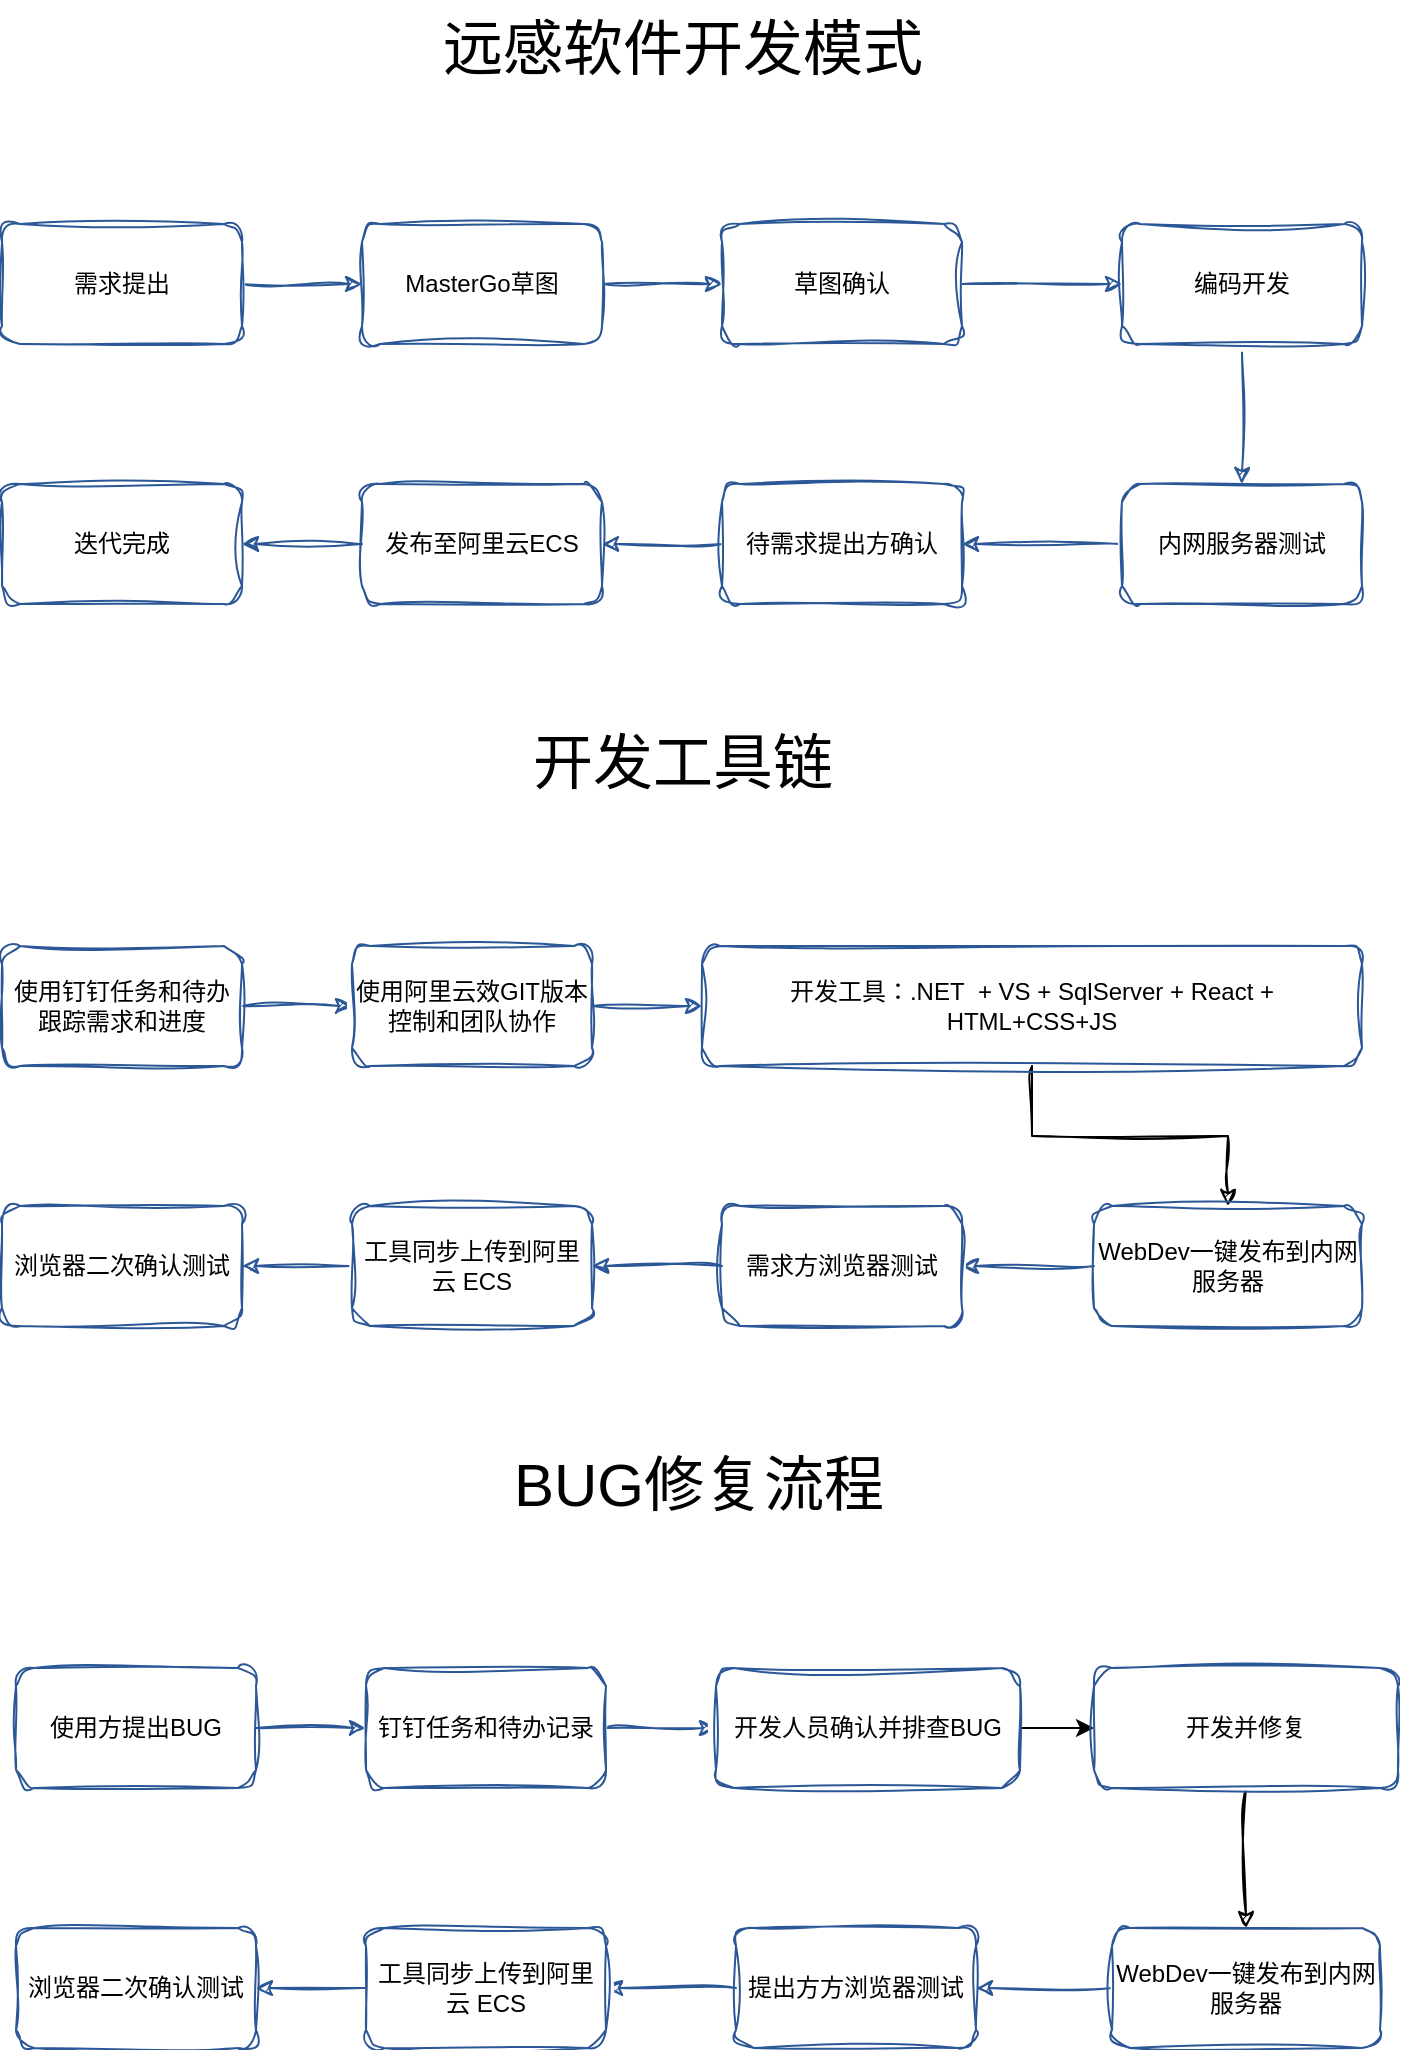 <mxfile version="21.1.8" type="github" pages="3">
  <diagram name="第 1 页" id="J1YRUa0OZ2RkJ96QdJu6">
    <mxGraphModel dx="1434" dy="796" grid="0" gridSize="10" guides="1" tooltips="1" connect="1" arrows="1" fold="1" page="1" pageScale="1" pageWidth="827" pageHeight="1169" math="0" shadow="0">
      <root>
        <mxCell id="0" />
        <mxCell id="1" parent="0" />
        <mxCell id="fjiemUw4WQ8zHXGumyIW-3" value="" style="edgeStyle=orthogonalEdgeStyle;rounded=0;orthogonalLoop=1;jettySize=auto;html=1;sketch=1;curveFitting=1;jiggle=2;strokeColor=#2B5797;" edge="1" parent="1" source="fjiemUw4WQ8zHXGumyIW-1" target="fjiemUw4WQ8zHXGumyIW-2">
          <mxGeometry relative="1" as="geometry" />
        </mxCell>
        <mxCell id="fjiemUw4WQ8zHXGumyIW-1" value="需求提出" style="rounded=1;whiteSpace=wrap;html=1;sketch=1;curveFitting=1;jiggle=2;strokeColor=#2B5797;" vertex="1" parent="1">
          <mxGeometry x="74" y="165" width="120" height="60" as="geometry" />
        </mxCell>
        <mxCell id="fjiemUw4WQ8zHXGumyIW-7" value="" style="edgeStyle=orthogonalEdgeStyle;rounded=0;orthogonalLoop=1;jettySize=auto;html=1;sketch=1;curveFitting=1;jiggle=2;strokeColor=#2B5797;" edge="1" parent="1" source="fjiemUw4WQ8zHXGumyIW-2" target="fjiemUw4WQ8zHXGumyIW-6">
          <mxGeometry relative="1" as="geometry" />
        </mxCell>
        <mxCell id="fjiemUw4WQ8zHXGumyIW-2" value="MasterGo草图" style="whiteSpace=wrap;html=1;rounded=1;sketch=1;curveFitting=1;jiggle=2;strokeColor=#2B5797;" vertex="1" parent="1">
          <mxGeometry x="254" y="165" width="120" height="60" as="geometry" />
        </mxCell>
        <mxCell id="fjiemUw4WQ8zHXGumyIW-9" value="" style="edgeStyle=orthogonalEdgeStyle;rounded=0;orthogonalLoop=1;jettySize=auto;html=1;sketch=1;curveFitting=1;jiggle=2;strokeColor=#2B5797;" edge="1" parent="1" source="fjiemUw4WQ8zHXGumyIW-6" target="fjiemUw4WQ8zHXGumyIW-8">
          <mxGeometry relative="1" as="geometry" />
        </mxCell>
        <mxCell id="fjiemUw4WQ8zHXGumyIW-6" value="草图确认" style="whiteSpace=wrap;html=1;rounded=1;sketch=1;curveFitting=1;jiggle=2;strokeColor=#2B5797;" vertex="1" parent="1">
          <mxGeometry x="434" y="165" width="120" height="60" as="geometry" />
        </mxCell>
        <mxCell id="fjiemUw4WQ8zHXGumyIW-11" value="" style="edgeStyle=orthogonalEdgeStyle;rounded=0;orthogonalLoop=1;jettySize=auto;html=1;sketch=1;curveFitting=1;jiggle=2;strokeColor=#2B5797;" edge="1" parent="1" source="fjiemUw4WQ8zHXGumyIW-8" target="fjiemUw4WQ8zHXGumyIW-10">
          <mxGeometry relative="1" as="geometry" />
        </mxCell>
        <mxCell id="fjiemUw4WQ8zHXGumyIW-8" value="编码开发" style="whiteSpace=wrap;html=1;rounded=1;sketch=1;curveFitting=1;jiggle=2;strokeColor=#2B5797;" vertex="1" parent="1">
          <mxGeometry x="634" y="165" width="120" height="60" as="geometry" />
        </mxCell>
        <mxCell id="fjiemUw4WQ8zHXGumyIW-13" value="" style="edgeStyle=orthogonalEdgeStyle;rounded=0;orthogonalLoop=1;jettySize=auto;html=1;sketch=1;curveFitting=1;jiggle=2;strokeColor=#2B5797;" edge="1" parent="1" source="fjiemUw4WQ8zHXGumyIW-10" target="fjiemUw4WQ8zHXGumyIW-12">
          <mxGeometry relative="1" as="geometry" />
        </mxCell>
        <mxCell id="fjiemUw4WQ8zHXGumyIW-10" value="内网服务器测试" style="whiteSpace=wrap;html=1;rounded=1;sketch=1;curveFitting=1;jiggle=2;strokeColor=#2B5797;" vertex="1" parent="1">
          <mxGeometry x="634" y="295" width="120" height="60" as="geometry" />
        </mxCell>
        <mxCell id="fjiemUw4WQ8zHXGumyIW-15" value="" style="edgeStyle=orthogonalEdgeStyle;rounded=0;orthogonalLoop=1;jettySize=auto;html=1;sketch=1;curveFitting=1;jiggle=2;strokeColor=#2B5797;" edge="1" parent="1" source="fjiemUw4WQ8zHXGumyIW-12" target="fjiemUw4WQ8zHXGumyIW-14">
          <mxGeometry relative="1" as="geometry" />
        </mxCell>
        <mxCell id="fjiemUw4WQ8zHXGumyIW-12" value="待需求提出方确认" style="whiteSpace=wrap;html=1;rounded=1;sketch=1;curveFitting=1;jiggle=2;strokeColor=#2B5797;" vertex="1" parent="1">
          <mxGeometry x="434" y="295" width="120" height="60" as="geometry" />
        </mxCell>
        <mxCell id="fjiemUw4WQ8zHXGumyIW-17" value="" style="edgeStyle=orthogonalEdgeStyle;rounded=0;orthogonalLoop=1;jettySize=auto;html=1;sketch=1;curveFitting=1;jiggle=2;strokeColor=#2B5797;" edge="1" parent="1" source="fjiemUw4WQ8zHXGumyIW-14" target="fjiemUw4WQ8zHXGumyIW-16">
          <mxGeometry relative="1" as="geometry" />
        </mxCell>
        <mxCell id="fjiemUw4WQ8zHXGumyIW-14" value="发布至阿里云ECS" style="whiteSpace=wrap;html=1;rounded=1;sketch=1;curveFitting=1;jiggle=2;strokeColor=#2B5797;" vertex="1" parent="1">
          <mxGeometry x="254" y="295" width="120" height="60" as="geometry" />
        </mxCell>
        <mxCell id="fjiemUw4WQ8zHXGumyIW-16" value="迭代完成" style="whiteSpace=wrap;html=1;rounded=1;sketch=1;curveFitting=1;jiggle=2;strokeColor=#2B5797;" vertex="1" parent="1">
          <mxGeometry x="74" y="295" width="120" height="60" as="geometry" />
        </mxCell>
        <mxCell id="fjiemUw4WQ8zHXGumyIW-22" value="&lt;font style=&quot;font-size: 30px;&quot;&gt;远感软件开发模式&lt;/font&gt;" style="text;html=1;align=center;verticalAlign=middle;resizable=0;points=[];autosize=1;strokeColor=none;fillColor=none;" vertex="1" parent="1">
          <mxGeometry x="285" y="53" width="258" height="48" as="geometry" />
        </mxCell>
        <mxCell id="fjiemUw4WQ8zHXGumyIW-23" value="&lt;span style=&quot;font-size: 30px;&quot;&gt;开发工具链&lt;/span&gt;" style="text;html=1;align=center;verticalAlign=middle;resizable=0;points=[];autosize=1;strokeColor=none;fillColor=none;" vertex="1" parent="1">
          <mxGeometry x="330" y="410" width="168" height="48" as="geometry" />
        </mxCell>
        <mxCell id="fjiemUw4WQ8zHXGumyIW-24" value="" style="edgeStyle=orthogonalEdgeStyle;rounded=0;orthogonalLoop=1;jettySize=auto;html=1;sketch=1;curveFitting=1;jiggle=2;strokeColor=#2B5797;" edge="1" parent="1" source="fjiemUw4WQ8zHXGumyIW-25" target="fjiemUw4WQ8zHXGumyIW-27">
          <mxGeometry relative="1" as="geometry" />
        </mxCell>
        <mxCell id="fjiemUw4WQ8zHXGumyIW-25" value="使用钉钉任务和待办跟踪需求和进度" style="rounded=1;whiteSpace=wrap;html=1;sketch=1;curveFitting=1;jiggle=2;strokeColor=#2B5797;" vertex="1" parent="1">
          <mxGeometry x="74" y="526" width="120" height="60" as="geometry" />
        </mxCell>
        <mxCell id="fjiemUw4WQ8zHXGumyIW-26" value="" style="edgeStyle=orthogonalEdgeStyle;rounded=0;orthogonalLoop=1;jettySize=auto;html=1;sketch=1;curveFitting=1;jiggle=2;strokeColor=#2B5797;" edge="1" parent="1" source="fjiemUw4WQ8zHXGumyIW-27" target="fjiemUw4WQ8zHXGumyIW-29">
          <mxGeometry relative="1" as="geometry" />
        </mxCell>
        <mxCell id="fjiemUw4WQ8zHXGumyIW-27" value="使用阿里云效GIT版本控制和团队协作" style="whiteSpace=wrap;html=1;rounded=1;sketch=1;curveFitting=1;jiggle=2;strokeColor=#2B5797;" vertex="1" parent="1">
          <mxGeometry x="249" y="526" width="120" height="60" as="geometry" />
        </mxCell>
        <mxCell id="fjiemUw4WQ8zHXGumyIW-40" style="edgeStyle=orthogonalEdgeStyle;rounded=0;orthogonalLoop=1;jettySize=auto;html=1;entryX=0.5;entryY=0;entryDx=0;entryDy=0;sketch=1;curveFitting=1;jiggle=2;" edge="1" parent="1" source="fjiemUw4WQ8zHXGumyIW-29" target="fjiemUw4WQ8zHXGumyIW-33">
          <mxGeometry relative="1" as="geometry" />
        </mxCell>
        <mxCell id="fjiemUw4WQ8zHXGumyIW-29" value="开发工具：.NET&amp;nbsp; + VS + SqlServer + React + HTML+CSS+JS" style="whiteSpace=wrap;html=1;rounded=1;sketch=1;curveFitting=1;jiggle=2;strokeColor=#2B5797;" vertex="1" parent="1">
          <mxGeometry x="424" y="526" width="330" height="60" as="geometry" />
        </mxCell>
        <mxCell id="fjiemUw4WQ8zHXGumyIW-32" value="" style="edgeStyle=orthogonalEdgeStyle;rounded=0;orthogonalLoop=1;jettySize=auto;html=1;sketch=1;curveFitting=1;jiggle=2;strokeColor=#2B5797;" edge="1" parent="1" source="fjiemUw4WQ8zHXGumyIW-33" target="fjiemUw4WQ8zHXGumyIW-35">
          <mxGeometry relative="1" as="geometry" />
        </mxCell>
        <mxCell id="fjiemUw4WQ8zHXGumyIW-33" value="WebDev一键发布到内网服务器" style="whiteSpace=wrap;html=1;rounded=1;sketch=1;curveFitting=1;jiggle=2;strokeColor=#2B5797;" vertex="1" parent="1">
          <mxGeometry x="620" y="656" width="134" height="60" as="geometry" />
        </mxCell>
        <mxCell id="fjiemUw4WQ8zHXGumyIW-34" value="" style="edgeStyle=orthogonalEdgeStyle;rounded=0;orthogonalLoop=1;jettySize=auto;html=1;sketch=1;curveFitting=1;jiggle=2;strokeColor=#2B5797;" edge="1" parent="1" source="fjiemUw4WQ8zHXGumyIW-35" target="fjiemUw4WQ8zHXGumyIW-37">
          <mxGeometry relative="1" as="geometry" />
        </mxCell>
        <mxCell id="fjiemUw4WQ8zHXGumyIW-35" value="需求方浏览器测试" style="whiteSpace=wrap;html=1;rounded=1;sketch=1;curveFitting=1;jiggle=2;strokeColor=#2B5797;" vertex="1" parent="1">
          <mxGeometry x="434" y="656" width="120" height="60" as="geometry" />
        </mxCell>
        <mxCell id="fjiemUw4WQ8zHXGumyIW-36" value="" style="edgeStyle=orthogonalEdgeStyle;rounded=0;orthogonalLoop=1;jettySize=auto;html=1;sketch=1;curveFitting=1;jiggle=2;strokeColor=#2B5797;" edge="1" parent="1" source="fjiemUw4WQ8zHXGumyIW-37" target="fjiemUw4WQ8zHXGumyIW-38">
          <mxGeometry relative="1" as="geometry" />
        </mxCell>
        <mxCell id="fjiemUw4WQ8zHXGumyIW-37" value="工具同步上传到阿里云 ECS" style="whiteSpace=wrap;html=1;rounded=1;sketch=1;curveFitting=1;jiggle=2;strokeColor=#2B5797;" vertex="1" parent="1">
          <mxGeometry x="249" y="656" width="120" height="60" as="geometry" />
        </mxCell>
        <mxCell id="fjiemUw4WQ8zHXGumyIW-38" value="浏览器二次确认测试" style="whiteSpace=wrap;html=1;rounded=1;sketch=1;curveFitting=1;jiggle=2;strokeColor=#2B5797;" vertex="1" parent="1">
          <mxGeometry x="74" y="656" width="120" height="60" as="geometry" />
        </mxCell>
        <mxCell id="fjiemUw4WQ8zHXGumyIW-55" value="&lt;span style=&quot;font-size: 30px;&quot;&gt;BUG修复流程&lt;/span&gt;" style="text;html=1;align=center;verticalAlign=middle;resizable=0;points=[];autosize=1;strokeColor=none;fillColor=none;" vertex="1" parent="1">
          <mxGeometry x="320" y="771" width="203" height="48" as="geometry" />
        </mxCell>
        <mxCell id="fjiemUw4WQ8zHXGumyIW-56" value="" style="edgeStyle=orthogonalEdgeStyle;rounded=0;orthogonalLoop=1;jettySize=auto;html=1;sketch=1;curveFitting=1;jiggle=2;strokeColor=#2B5797;" edge="1" parent="1" source="fjiemUw4WQ8zHXGumyIW-57" target="fjiemUw4WQ8zHXGumyIW-59">
          <mxGeometry relative="1" as="geometry" />
        </mxCell>
        <mxCell id="fjiemUw4WQ8zHXGumyIW-57" value="使用方提出BUG" style="rounded=1;whiteSpace=wrap;html=1;sketch=1;curveFitting=1;jiggle=2;strokeColor=#2B5797;" vertex="1" parent="1">
          <mxGeometry x="81" y="887" width="120" height="60" as="geometry" />
        </mxCell>
        <mxCell id="fjiemUw4WQ8zHXGumyIW-58" value="" style="edgeStyle=orthogonalEdgeStyle;rounded=0;orthogonalLoop=1;jettySize=auto;html=1;sketch=1;curveFitting=1;jiggle=2;strokeColor=#2B5797;" edge="1" parent="1" source="fjiemUw4WQ8zHXGumyIW-59" target="fjiemUw4WQ8zHXGumyIW-61">
          <mxGeometry relative="1" as="geometry" />
        </mxCell>
        <mxCell id="fjiemUw4WQ8zHXGumyIW-59" value="钉钉任务和待办记录" style="whiteSpace=wrap;html=1;rounded=1;sketch=1;curveFitting=1;jiggle=2;strokeColor=#2B5797;" vertex="1" parent="1">
          <mxGeometry x="256" y="887" width="120" height="60" as="geometry" />
        </mxCell>
        <mxCell id="fjiemUw4WQ8zHXGumyIW-70" value="" style="edgeStyle=orthogonalEdgeStyle;rounded=0;orthogonalLoop=1;jettySize=auto;html=1;" edge="1" parent="1" source="fjiemUw4WQ8zHXGumyIW-61" target="fjiemUw4WQ8zHXGumyIW-69">
          <mxGeometry relative="1" as="geometry" />
        </mxCell>
        <mxCell id="fjiemUw4WQ8zHXGumyIW-61" value="开发人员确认并排查BUG" style="whiteSpace=wrap;html=1;rounded=1;sketch=1;curveFitting=1;jiggle=2;strokeColor=#2B5797;" vertex="1" parent="1">
          <mxGeometry x="431" y="887" width="152" height="60" as="geometry" />
        </mxCell>
        <mxCell id="fjiemUw4WQ8zHXGumyIW-62" value="" style="edgeStyle=orthogonalEdgeStyle;rounded=0;orthogonalLoop=1;jettySize=auto;html=1;sketch=1;curveFitting=1;jiggle=2;strokeColor=#2B5797;" edge="1" parent="1" source="fjiemUw4WQ8zHXGumyIW-63" target="fjiemUw4WQ8zHXGumyIW-65">
          <mxGeometry relative="1" as="geometry" />
        </mxCell>
        <mxCell id="fjiemUw4WQ8zHXGumyIW-63" value="WebDev一键发布到内网服务器" style="whiteSpace=wrap;html=1;rounded=1;sketch=1;curveFitting=1;jiggle=2;strokeColor=#2B5797;" vertex="1" parent="1">
          <mxGeometry x="629" y="1017" width="134" height="60" as="geometry" />
        </mxCell>
        <mxCell id="fjiemUw4WQ8zHXGumyIW-64" value="" style="edgeStyle=orthogonalEdgeStyle;rounded=0;orthogonalLoop=1;jettySize=auto;html=1;sketch=1;curveFitting=1;jiggle=2;strokeColor=#2B5797;" edge="1" parent="1" source="fjiemUw4WQ8zHXGumyIW-65" target="fjiemUw4WQ8zHXGumyIW-67">
          <mxGeometry relative="1" as="geometry" />
        </mxCell>
        <mxCell id="fjiemUw4WQ8zHXGumyIW-65" value="提出方方浏览器测试" style="whiteSpace=wrap;html=1;rounded=1;sketch=1;curveFitting=1;jiggle=2;strokeColor=#2B5797;" vertex="1" parent="1">
          <mxGeometry x="441" y="1017" width="120" height="60" as="geometry" />
        </mxCell>
        <mxCell id="fjiemUw4WQ8zHXGumyIW-66" value="" style="edgeStyle=orthogonalEdgeStyle;rounded=0;orthogonalLoop=1;jettySize=auto;html=1;sketch=1;curveFitting=1;jiggle=2;strokeColor=#2B5797;" edge="1" parent="1" source="fjiemUw4WQ8zHXGumyIW-67" target="fjiemUw4WQ8zHXGumyIW-68">
          <mxGeometry relative="1" as="geometry" />
        </mxCell>
        <mxCell id="fjiemUw4WQ8zHXGumyIW-67" value="工具同步上传到阿里云 ECS" style="whiteSpace=wrap;html=1;rounded=1;sketch=1;curveFitting=1;jiggle=2;strokeColor=#2B5797;" vertex="1" parent="1">
          <mxGeometry x="256" y="1017" width="120" height="60" as="geometry" />
        </mxCell>
        <mxCell id="fjiemUw4WQ8zHXGumyIW-68" value="浏览器二次确认测试" style="whiteSpace=wrap;html=1;rounded=1;sketch=1;curveFitting=1;jiggle=2;strokeColor=#2B5797;" vertex="1" parent="1">
          <mxGeometry x="81" y="1017" width="120" height="60" as="geometry" />
        </mxCell>
        <mxCell id="fjiemUw4WQ8zHXGumyIW-72" style="edgeStyle=orthogonalEdgeStyle;rounded=0;orthogonalLoop=1;jettySize=auto;html=1;entryX=0.5;entryY=0;entryDx=0;entryDy=0;sketch=1;curveFitting=1;jiggle=2;" edge="1" parent="1" source="fjiemUw4WQ8zHXGumyIW-69" target="fjiemUw4WQ8zHXGumyIW-63">
          <mxGeometry relative="1" as="geometry" />
        </mxCell>
        <mxCell id="fjiemUw4WQ8zHXGumyIW-69" value="开发并修复" style="whiteSpace=wrap;html=1;rounded=1;sketch=1;curveFitting=1;jiggle=2;strokeColor=#2B5797;" vertex="1" parent="1">
          <mxGeometry x="620" y="887" width="152" height="60" as="geometry" />
        </mxCell>
      </root>
    </mxGraphModel>
  </diagram>
  <diagram id="wFdDoGZCELNxB5yp8XMG" name="第 2 页">
    <mxGraphModel dx="1434" dy="796" grid="0" gridSize="10" guides="1" tooltips="1" connect="1" arrows="1" fold="1" page="1" pageScale="1" pageWidth="827" pageHeight="1169" math="0" shadow="0">
      <root>
        <mxCell id="0" />
        <mxCell id="1" parent="0" />
        <mxCell id="LutK9io6QSdXw9ofnlee-16" value="&lt;span style=&quot;font-size: 30px;&quot;&gt;发布程序不影响客户访问方案&lt;/span&gt;" style="text;html=1;align=center;verticalAlign=middle;resizable=0;points=[];autosize=1;strokeColor=none;fillColor=none;" vertex="1" parent="1">
          <mxGeometry x="210" y="67" width="408" height="48" as="geometry" />
        </mxCell>
        <mxCell id="LutK9io6QSdXw9ofnlee-51" value="阿里云RDS" style="verticalLabelPosition=bottom;html=1;verticalAlign=top;align=center;strokeColor=none;fillColor=#00BEF2;shape=mxgraph.azure.database;" vertex="1" parent="1">
          <mxGeometry x="685" y="334" width="38" height="50" as="geometry" />
        </mxCell>
        <mxCell id="LutK9io6QSdXw9ofnlee-55" style="edgeStyle=orthogonalEdgeStyle;rounded=0;orthogonalLoop=1;jettySize=auto;html=1;entryX=0;entryY=0.5;entryDx=0;entryDy=0;entryPerimeter=0;" edge="1" parent="1" source="LutK9io6QSdXw9ofnlee-52" target="LutK9io6QSdXw9ofnlee-51">
          <mxGeometry relative="1" as="geometry" />
        </mxCell>
        <mxCell id="LutK9io6QSdXw9ofnlee-52" value="ECS1" style="verticalLabelPosition=bottom;html=1;verticalAlign=top;align=center;strokeColor=none;fillColor=#00BEF2;shape=mxgraph.azure.cloud;" vertex="1" parent="1">
          <mxGeometry x="478" y="255" width="50" height="32.5" as="geometry" />
        </mxCell>
        <mxCell id="LutK9io6QSdXw9ofnlee-57" style="edgeStyle=orthogonalEdgeStyle;rounded=0;orthogonalLoop=1;jettySize=auto;html=1;" edge="1" parent="1" source="LutK9io6QSdXw9ofnlee-53">
          <mxGeometry relative="1" as="geometry">
            <mxPoint x="682" y="359" as="targetPoint" />
            <Array as="points">
              <mxPoint x="607" y="432" />
              <mxPoint x="607" y="359" />
            </Array>
          </mxGeometry>
        </mxCell>
        <mxCell id="LutK9io6QSdXw9ofnlee-53" value="ECS2" style="verticalLabelPosition=bottom;html=1;verticalAlign=top;align=center;strokeColor=none;fillColor=#00BEF2;shape=mxgraph.azure.cloud;" vertex="1" parent="1">
          <mxGeometry x="478" y="415" width="50" height="33" as="geometry" />
        </mxCell>
        <mxCell id="LutK9io6QSdXw9ofnlee-69" style="edgeStyle=orthogonalEdgeStyle;rounded=0;orthogonalLoop=1;jettySize=auto;html=1;entryX=0;entryY=0.5;entryDx=0;entryDy=0;entryPerimeter=0;" edge="1" parent="1" source="LutK9io6QSdXw9ofnlee-66" target="LutK9io6QSdXw9ofnlee-68">
          <mxGeometry relative="1" as="geometry">
            <Array as="points">
              <mxPoint x="234" y="301.5" />
              <mxPoint x="234" y="361.5" />
            </Array>
          </mxGeometry>
        </mxCell>
        <mxCell id="LutK9io6QSdXw9ofnlee-66" value="PC客户" style="verticalLabelPosition=bottom;html=1;verticalAlign=top;align=center;strokeColor=none;fillColor=#00BEF2;shape=mxgraph.azure.virtual_machine_feature;pointerEvents=1;" vertex="1" parent="1">
          <mxGeometry x="124" y="279" width="50" height="45" as="geometry" />
        </mxCell>
        <mxCell id="LutK9io6QSdXw9ofnlee-70" style="edgeStyle=orthogonalEdgeStyle;rounded=0;orthogonalLoop=1;jettySize=auto;html=1;entryX=0;entryY=0.5;entryDx=0;entryDy=0;entryPerimeter=0;" edge="1" parent="1" source="LutK9io6QSdXw9ofnlee-67" target="LutK9io6QSdXw9ofnlee-68">
          <mxGeometry relative="1" as="geometry" />
        </mxCell>
        <mxCell id="LutK9io6QSdXw9ofnlee-67" value="微信公众号" style="verticalLabelPosition=bottom;html=1;verticalAlign=top;align=center;strokeColor=none;fillColor=#00BEF2;shape=mxgraph.azure.mobile_services;pointerEvents=1;" vertex="1" parent="1">
          <mxGeometry x="132.75" y="398" width="32.5" height="50" as="geometry" />
        </mxCell>
        <mxCell id="LutK9io6QSdXw9ofnlee-73" style="rounded=0;orthogonalLoop=1;jettySize=auto;html=1;" edge="1" parent="1" source="LutK9io6QSdXw9ofnlee-68" target="LutK9io6QSdXw9ofnlee-52">
          <mxGeometry relative="1" as="geometry" />
        </mxCell>
        <mxCell id="LutK9io6QSdXw9ofnlee-68" value="Nginx" style="verticalLabelPosition=bottom;html=1;verticalAlign=top;align=center;strokeColor=none;fillColor=#00BEF2;shape=mxgraph.azure.azure_website;pointerEvents=1;" vertex="1" parent="1">
          <mxGeometry x="305" y="336.5" width="50" height="50" as="geometry" />
        </mxCell>
        <mxCell id="LutK9io6QSdXw9ofnlee-74" style="rounded=0;orthogonalLoop=1;jettySize=auto;html=1;entryX=0.05;entryY=0.5;entryDx=0;entryDy=0;entryPerimeter=0;" edge="1" parent="1" target="LutK9io6QSdXw9ofnlee-53">
          <mxGeometry relative="1" as="geometry">
            <mxPoint x="365" y="358.5" as="sourcePoint" />
            <mxPoint x="488" y="294.5" as="targetPoint" />
            <Array as="points">
              <mxPoint x="423" y="393.5" />
            </Array>
          </mxGeometry>
        </mxCell>
        <mxCell id="LutK9io6QSdXw9ofnlee-82" value="节点1" style="text;html=1;align=center;verticalAlign=middle;resizable=0;points=[];autosize=1;strokeColor=none;fillColor=none;" vertex="1" parent="1">
          <mxGeometry x="396" y="295.5" width="49" height="26" as="geometry" />
        </mxCell>
        <mxCell id="LutK9io6QSdXw9ofnlee-83" value="节点2" style="text;html=1;align=center;verticalAlign=middle;resizable=0;points=[];autosize=1;strokeColor=none;fillColor=none;" vertex="1" parent="1">
          <mxGeometry x="394" y="371.5" width="49" height="26" as="geometry" />
        </mxCell>
        <mxCell id="LutK9io6QSdXw9ofnlee-84" value="&lt;font style=&quot;font-size: 20px;&quot;&gt;当其中某个节点发布部署或偶遇故障时自动切换到另外节点，不影响客户使用&lt;/font&gt;&lt;span style=&quot;font-size: 30px;&quot;&gt;。&lt;/span&gt;" style="text;html=1;align=center;verticalAlign=middle;resizable=0;points=[];autosize=1;strokeColor=none;fillColor=none;" vertex="1" parent="1">
          <mxGeometry x="82" y="150" width="728" height="48" as="geometry" />
        </mxCell>
      </root>
    </mxGraphModel>
  </diagram>
  <diagram id="_lxnHeEBCnKxzGN1wwxY" name="第 3 页">
    <mxGraphModel dx="1434" dy="796" grid="0" gridSize="10" guides="1" tooltips="1" connect="1" arrows="1" fold="1" page="1" pageScale="1" pageWidth="827" pageHeight="1169" math="0" shadow="0">
      <root>
        <mxCell id="0" />
        <mxCell id="1" parent="0" />
        <mxCell id="KqwHmmr7msciuWPsn6gk-1" value="&lt;span style=&quot;font-size: 30px;&quot;&gt;目前网络拓扑结构图&lt;/span&gt;" style="text;html=1;align=center;verticalAlign=middle;resizable=0;points=[];autosize=1;strokeColor=none;fillColor=none;" vertex="1" parent="1">
          <mxGeometry x="270" y="67" width="288" height="48" as="geometry" />
        </mxCell>
        <mxCell id="KqwHmmr7msciuWPsn6gk-2" value="阿里云RDS" style="verticalLabelPosition=bottom;html=1;verticalAlign=top;align=center;strokeColor=none;fillColor=#00BEF2;shape=mxgraph.azure.database;" vertex="1" parent="1">
          <mxGeometry x="685" y="334" width="38" height="50" as="geometry" />
        </mxCell>
        <mxCell id="KqwHmmr7msciuWPsn6gk-3" style="edgeStyle=orthogonalEdgeStyle;rounded=0;orthogonalLoop=1;jettySize=auto;html=1;entryX=0;entryY=0.5;entryDx=0;entryDy=0;entryPerimeter=0;" edge="1" parent="1" source="KqwHmmr7msciuWPsn6gk-4" target="KqwHmmr7msciuWPsn6gk-2">
          <mxGeometry relative="1" as="geometry" />
        </mxCell>
        <mxCell id="KqwHmmr7msciuWPsn6gk-4" value="ECS1" style="verticalLabelPosition=bottom;html=1;verticalAlign=top;align=center;strokeColor=none;fillColor=#00BEF2;shape=mxgraph.azure.cloud;" vertex="1" parent="1">
          <mxGeometry x="478" y="254" width="50" height="32.5" as="geometry" />
        </mxCell>
        <mxCell id="KqwHmmr7msciuWPsn6gk-5" style="edgeStyle=orthogonalEdgeStyle;rounded=0;orthogonalLoop=1;jettySize=auto;html=1;" edge="1" parent="1" source="KqwHmmr7msciuWPsn6gk-6">
          <mxGeometry relative="1" as="geometry">
            <mxPoint x="682" y="359" as="targetPoint" />
            <Array as="points">
              <mxPoint x="607" y="432" />
              <mxPoint x="607" y="359" />
            </Array>
          </mxGeometry>
        </mxCell>
        <mxCell id="KqwHmmr7msciuWPsn6gk-6" value="ECS2" style="verticalLabelPosition=bottom;html=1;verticalAlign=top;align=center;strokeColor=none;fillColor=#00BEF2;shape=mxgraph.azure.cloud;" vertex="1" parent="1">
          <mxGeometry x="478" y="415" width="50" height="33" as="geometry" />
        </mxCell>
        <mxCell id="KqwHmmr7msciuWPsn6gk-7" style="edgeStyle=orthogonalEdgeStyle;rounded=0;orthogonalLoop=1;jettySize=auto;html=1;entryX=0;entryY=0.5;entryDx=0;entryDy=0;entryPerimeter=0;" edge="1" parent="1" source="KqwHmmr7msciuWPsn6gk-8" target="KqwHmmr7msciuWPsn6gk-12">
          <mxGeometry relative="1" as="geometry">
            <Array as="points">
              <mxPoint x="234" y="301.5" />
              <mxPoint x="234" y="361.5" />
            </Array>
          </mxGeometry>
        </mxCell>
        <mxCell id="KqwHmmr7msciuWPsn6gk-8" value="PC客户" style="verticalLabelPosition=bottom;html=1;verticalAlign=top;align=center;strokeColor=none;fillColor=#00BEF2;shape=mxgraph.azure.virtual_machine_feature;pointerEvents=1;" vertex="1" parent="1">
          <mxGeometry x="124" y="279" width="50" height="45" as="geometry" />
        </mxCell>
        <mxCell id="KqwHmmr7msciuWPsn6gk-9" style="edgeStyle=orthogonalEdgeStyle;rounded=0;orthogonalLoop=1;jettySize=auto;html=1;entryX=0;entryY=0.5;entryDx=0;entryDy=0;entryPerimeter=0;" edge="1" parent="1" source="KqwHmmr7msciuWPsn6gk-10" target="KqwHmmr7msciuWPsn6gk-12">
          <mxGeometry relative="1" as="geometry" />
        </mxCell>
        <mxCell id="KqwHmmr7msciuWPsn6gk-10" value="微信公众号" style="verticalLabelPosition=bottom;html=1;verticalAlign=top;align=center;strokeColor=none;fillColor=#00BEF2;shape=mxgraph.azure.mobile_services;pointerEvents=1;" vertex="1" parent="1">
          <mxGeometry x="132.75" y="398" width="32.5" height="50" as="geometry" />
        </mxCell>
        <mxCell id="KqwHmmr7msciuWPsn6gk-17" style="edgeStyle=orthogonalEdgeStyle;rounded=0;orthogonalLoop=1;jettySize=auto;html=1;entryX=0.05;entryY=0.5;entryDx=0;entryDy=0;entryPerimeter=0;" edge="1" parent="1" source="KqwHmmr7msciuWPsn6gk-12" target="KqwHmmr7msciuWPsn6gk-4">
          <mxGeometry relative="1" as="geometry">
            <Array as="points">
              <mxPoint x="424" y="362" />
              <mxPoint x="424" y="270" />
            </Array>
          </mxGeometry>
        </mxCell>
        <mxCell id="KqwHmmr7msciuWPsn6gk-12" value="因特网" style="verticalLabelPosition=bottom;html=1;verticalAlign=top;align=center;strokeColor=none;fillColor=#00BEF2;shape=mxgraph.azure.azure_website;pointerEvents=1;" vertex="1" parent="1">
          <mxGeometry x="305" y="336.5" width="50" height="50" as="geometry" />
        </mxCell>
        <mxCell id="KqwHmmr7msciuWPsn6gk-20" value="内网数据库" style="verticalLabelPosition=bottom;html=1;verticalAlign=top;align=center;strokeColor=none;fillColor=#00BEF2;shape=mxgraph.azure.database;" vertex="1" parent="1">
          <mxGeometry x="683.75" y="632" width="38" height="50" as="geometry" />
        </mxCell>
        <mxCell id="KqwHmmr7msciuWPsn6gk-21" style="edgeStyle=orthogonalEdgeStyle;rounded=0;orthogonalLoop=1;jettySize=auto;html=1;entryX=0;entryY=0.5;entryDx=0;entryDy=0;entryPerimeter=0;" edge="1" parent="1" source="KqwHmmr7msciuWPsn6gk-22" target="KqwHmmr7msciuWPsn6gk-20">
          <mxGeometry relative="1" as="geometry" />
        </mxCell>
        <mxCell id="KqwHmmr7msciuWPsn6gk-22" value="内网服务器" style="verticalLabelPosition=bottom;html=1;verticalAlign=top;align=center;strokeColor=none;fillColor=#00BEF2;shape=mxgraph.azure.cloud;" vertex="1" parent="1">
          <mxGeometry x="401" y="640.75" width="50" height="32.5" as="geometry" />
        </mxCell>
        <mxCell id="KqwHmmr7msciuWPsn6gk-35" style="edgeStyle=orthogonalEdgeStyle;rounded=0;orthogonalLoop=1;jettySize=auto;html=1;entryX=0.05;entryY=0.5;entryDx=0;entryDy=0;entryPerimeter=0;" edge="1" parent="1" source="KqwHmmr7msciuWPsn6gk-26" target="KqwHmmr7msciuWPsn6gk-22">
          <mxGeometry relative="1" as="geometry" />
        </mxCell>
        <mxCell id="KqwHmmr7msciuWPsn6gk-26" value="内网 PC" style="verticalLabelPosition=bottom;html=1;verticalAlign=top;align=center;strokeColor=none;fillColor=#00BEF2;shape=mxgraph.azure.virtual_machine_feature;pointerEvents=1;" vertex="1" parent="1">
          <mxGeometry x="132.75" y="634.5" width="50" height="45" as="geometry" />
        </mxCell>
        <mxCell id="KqwHmmr7msciuWPsn6gk-41" style="edgeStyle=orthogonalEdgeStyle;rounded=0;orthogonalLoop=1;jettySize=auto;html=1;" edge="1" parent="1" source="KqwHmmr7msciuWPsn6gk-36" target="KqwHmmr7msciuWPsn6gk-22">
          <mxGeometry relative="1" as="geometry" />
        </mxCell>
        <mxCell id="JGI5VCOB56s98ZKVCqCD-1" value="内网穿透" style="edgeLabel;html=1;align=center;verticalAlign=middle;resizable=0;points=[];" vertex="1" connectable="0" parent="KqwHmmr7msciuWPsn6gk-41">
          <mxGeometry x="-0.401" y="-3" relative="1" as="geometry">
            <mxPoint as="offset" />
          </mxGeometry>
        </mxCell>
        <mxCell id="KqwHmmr7msciuWPsn6gk-36" value="花生壳" style="verticalLabelPosition=bottom;html=1;verticalAlign=top;align=center;strokeColor=none;fillColor=#00BEF2;shape=mxgraph.azure.azure_website;pointerEvents=1;" vertex="1" parent="1">
          <mxGeometry x="135" y="751" width="50" height="50" as="geometry" />
        </mxCell>
      </root>
    </mxGraphModel>
  </diagram>
</mxfile>
